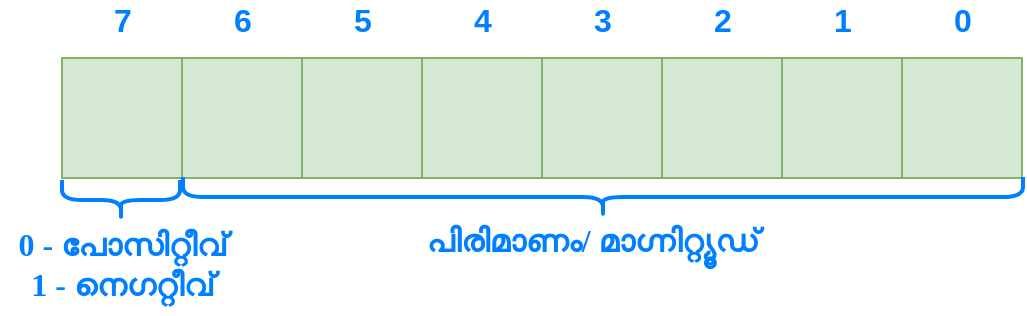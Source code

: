<mxfile version="15.5.6" type="device"><diagram id="mLoH0S5ly5T-X9mwTrph" name="Page-1"><mxGraphModel dx="868" dy="572" grid="1" gridSize="10" guides="1" tooltips="1" connect="1" arrows="1" fold="1" page="1" pageScale="1" pageWidth="850" pageHeight="1100" math="0" shadow="0"><root><mxCell id="0"/><mxCell id="1" parent="0"/><mxCell id="mXkU-Axq3g6eREAdBSRN-1" value="" style="whiteSpace=wrap;html=1;aspect=fixed;fillColor=#d5e8d4;strokeColor=#82b366;" vertex="1" parent="1"><mxGeometry x="140" y="240" width="60" height="60" as="geometry"/></mxCell><mxCell id="mXkU-Axq3g6eREAdBSRN-2" value="" style="whiteSpace=wrap;html=1;aspect=fixed;fillColor=#d5e8d4;strokeColor=#82b366;" vertex="1" parent="1"><mxGeometry x="200" y="240" width="60" height="60" as="geometry"/></mxCell><mxCell id="mXkU-Axq3g6eREAdBSRN-3" value="" style="whiteSpace=wrap;html=1;aspect=fixed;fillColor=#d5e8d4;strokeColor=#82b366;" vertex="1" parent="1"><mxGeometry x="260" y="240" width="60" height="60" as="geometry"/></mxCell><mxCell id="mXkU-Axq3g6eREAdBSRN-4" value="" style="whiteSpace=wrap;html=1;aspect=fixed;fillColor=#d5e8d4;strokeColor=#82b366;" vertex="1" parent="1"><mxGeometry x="320" y="240" width="60" height="60" as="geometry"/></mxCell><mxCell id="mXkU-Axq3g6eREAdBSRN-5" value="" style="whiteSpace=wrap;html=1;aspect=fixed;fillColor=#d5e8d4;strokeColor=#82b366;" vertex="1" parent="1"><mxGeometry x="380" y="240" width="60" height="60" as="geometry"/></mxCell><mxCell id="mXkU-Axq3g6eREAdBSRN-6" value="" style="whiteSpace=wrap;html=1;aspect=fixed;fillColor=#d5e8d4;strokeColor=#82b366;" vertex="1" parent="1"><mxGeometry x="440" y="240" width="60" height="60" as="geometry"/></mxCell><mxCell id="mXkU-Axq3g6eREAdBSRN-7" value="" style="whiteSpace=wrap;html=1;aspect=fixed;fillColor=#d5e8d4;strokeColor=#82b366;" vertex="1" parent="1"><mxGeometry x="500" y="240" width="60" height="60" as="geometry"/></mxCell><mxCell id="mXkU-Axq3g6eREAdBSRN-8" value="" style="whiteSpace=wrap;html=1;aspect=fixed;fillColor=#d5e8d4;strokeColor=#82b366;" vertex="1" parent="1"><mxGeometry x="560" y="240" width="60" height="60" as="geometry"/></mxCell><mxCell id="mXkU-Axq3g6eREAdBSRN-9" value="&lt;font color=&quot;#007fff&quot; style=&quot;font-size: 16px&quot;&gt;&lt;b&gt;7&lt;/b&gt;&lt;/font&gt;" style="text;html=1;align=center;verticalAlign=middle;resizable=0;points=[];autosize=1;strokeColor=none;fillColor=none;" vertex="1" parent="1"><mxGeometry x="160" y="211" width="20" height="20" as="geometry"/></mxCell><mxCell id="mXkU-Axq3g6eREAdBSRN-10" value="&lt;font color=&quot;#007fff&quot;&gt;&lt;span style=&quot;font-size: 16px&quot;&gt;&lt;b&gt;6&lt;/b&gt;&lt;/span&gt;&lt;/font&gt;" style="text;html=1;align=center;verticalAlign=middle;resizable=0;points=[];autosize=1;strokeColor=none;fillColor=none;" vertex="1" parent="1"><mxGeometry x="220" y="211" width="20" height="20" as="geometry"/></mxCell><mxCell id="mXkU-Axq3g6eREAdBSRN-11" value="&lt;font color=&quot;#007fff&quot; style=&quot;font-size: 16px&quot;&gt;&lt;b&gt;5&lt;/b&gt;&lt;/font&gt;" style="text;html=1;align=center;verticalAlign=middle;resizable=0;points=[];autosize=1;strokeColor=none;fillColor=none;" vertex="1" parent="1"><mxGeometry x="280" y="211" width="20" height="20" as="geometry"/></mxCell><mxCell id="mXkU-Axq3g6eREAdBSRN-12" value="&lt;b&gt;&lt;font color=&quot;#007fff&quot; style=&quot;font-size: 16px&quot;&gt;4&lt;/font&gt;&lt;/b&gt;" style="text;html=1;align=center;verticalAlign=middle;resizable=0;points=[];autosize=1;strokeColor=none;fillColor=none;" vertex="1" parent="1"><mxGeometry x="340" y="211" width="20" height="20" as="geometry"/></mxCell><mxCell id="mXkU-Axq3g6eREAdBSRN-13" value="&lt;font style=&quot;font-size: 16px&quot; color=&quot;#007fff&quot;&gt;&lt;b&gt;3&lt;/b&gt;&lt;/font&gt;" style="text;html=1;align=center;verticalAlign=middle;resizable=0;points=[];autosize=1;strokeColor=none;fillColor=none;" vertex="1" parent="1"><mxGeometry x="400" y="211" width="20" height="20" as="geometry"/></mxCell><mxCell id="mXkU-Axq3g6eREAdBSRN-14" value="&lt;b&gt;&lt;font style=&quot;font-size: 16px&quot; color=&quot;#007fff&quot;&gt;2&lt;/font&gt;&lt;/b&gt;" style="text;html=1;align=center;verticalAlign=middle;resizable=0;points=[];autosize=1;strokeColor=none;fillColor=none;" vertex="1" parent="1"><mxGeometry x="460" y="211" width="20" height="20" as="geometry"/></mxCell><mxCell id="mXkU-Axq3g6eREAdBSRN-15" value="&lt;b&gt;&lt;font style=&quot;font-size: 16px&quot; color=&quot;#007fff&quot;&gt;1&lt;/font&gt;&lt;/b&gt;" style="text;html=1;align=center;verticalAlign=middle;resizable=0;points=[];autosize=1;strokeColor=none;fillColor=none;" vertex="1" parent="1"><mxGeometry x="520" y="211" width="20" height="20" as="geometry"/></mxCell><mxCell id="mXkU-Axq3g6eREAdBSRN-16" value="&lt;b&gt;&lt;font style=&quot;font-size: 16px&quot; color=&quot;#007fff&quot;&gt;0&lt;/font&gt;&lt;/b&gt;" style="text;html=1;align=center;verticalAlign=middle;resizable=0;points=[];autosize=1;strokeColor=none;fillColor=none;" vertex="1" parent="1"><mxGeometry x="580" y="211" width="20" height="20" as="geometry"/></mxCell><mxCell id="mXkU-Axq3g6eREAdBSRN-17" value="" style="shape=curlyBracket;whiteSpace=wrap;html=1;rounded=1;fontSize=16;fontColor=#007FFF;rotation=-90;size=0.5;strokeColor=#007FFF;strokeWidth=2;" vertex="1" parent="1"><mxGeometry x="159.5" y="281.5" width="20" height="59" as="geometry"/></mxCell><mxCell id="mXkU-Axq3g6eREAdBSRN-18" value="&lt;font face=&quot;Gayathri&quot; data-font-src=&quot;https://fonts.googleapis.com/css?family=Gayathri&quot;&gt;&lt;b&gt;0 - പോസിറ്റീവ്&lt;br&gt;1 - നെഗറ്റീവ്&lt;/b&gt;&lt;br&gt;&lt;/font&gt;" style="text;html=1;align=center;verticalAlign=middle;resizable=0;points=[];autosize=1;strokeColor=none;fillColor=none;fontSize=16;fontColor=#007FFF;" vertex="1" parent="1"><mxGeometry x="109.5" y="318" width="120" height="50" as="geometry"/></mxCell><mxCell id="mXkU-Axq3g6eREAdBSRN-19" value="" style="shape=curlyBracket;whiteSpace=wrap;html=1;rounded=1;fontSize=16;fontColor=#007FFF;rotation=-90;size=0.5;strokeColor=#007FFF;strokeWidth=2;" vertex="1" parent="1"><mxGeometry x="400.5" y="99.5" width="20" height="420" as="geometry"/></mxCell><mxCell id="mXkU-Axq3g6eREAdBSRN-21" value="&lt;font face=&quot;Gayathri&quot;&gt;&lt;b&gt;പിരിമാണം/ മാഗ്നിറ്റ്യൂഡ്&lt;/b&gt;&lt;/font&gt;" style="text;html=1;align=center;verticalAlign=middle;resizable=0;points=[];autosize=1;strokeColor=none;fillColor=none;fontSize=16;fontColor=#007FFF;" vertex="1" parent="1"><mxGeometry x="320" y="315.5" width="170" height="30" as="geometry"/></mxCell></root></mxGraphModel></diagram></mxfile>